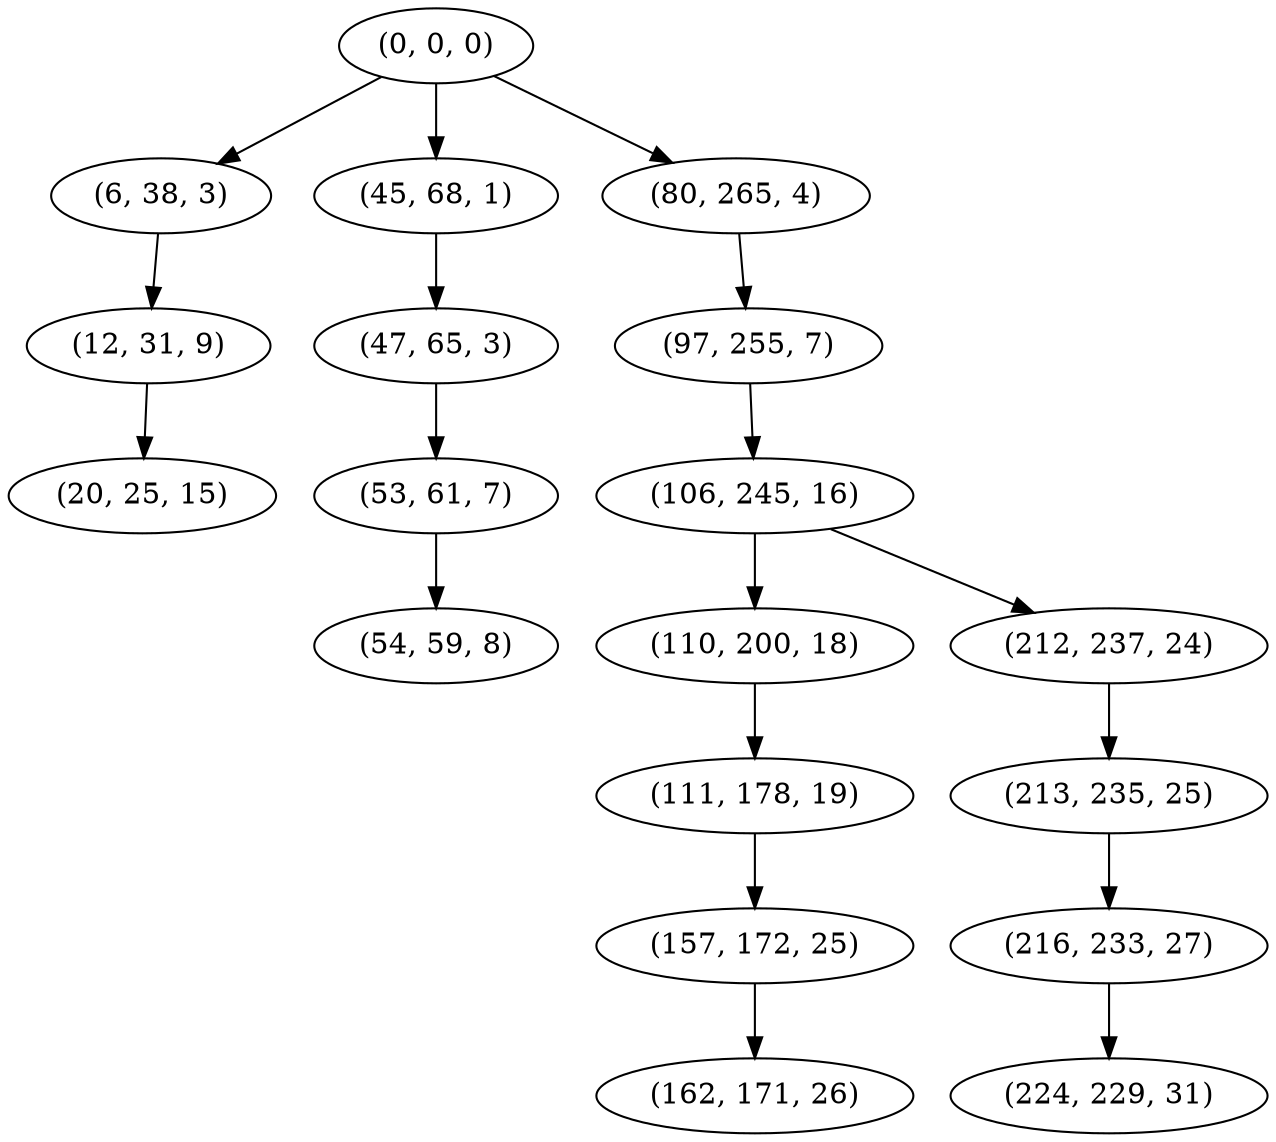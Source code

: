digraph tree {
    "(0, 0, 0)";
    "(6, 38, 3)";
    "(12, 31, 9)";
    "(20, 25, 15)";
    "(45, 68, 1)";
    "(47, 65, 3)";
    "(53, 61, 7)";
    "(54, 59, 8)";
    "(80, 265, 4)";
    "(97, 255, 7)";
    "(106, 245, 16)";
    "(110, 200, 18)";
    "(111, 178, 19)";
    "(157, 172, 25)";
    "(162, 171, 26)";
    "(212, 237, 24)";
    "(213, 235, 25)";
    "(216, 233, 27)";
    "(224, 229, 31)";
    "(0, 0, 0)" -> "(6, 38, 3)";
    "(0, 0, 0)" -> "(45, 68, 1)";
    "(0, 0, 0)" -> "(80, 265, 4)";
    "(6, 38, 3)" -> "(12, 31, 9)";
    "(12, 31, 9)" -> "(20, 25, 15)";
    "(45, 68, 1)" -> "(47, 65, 3)";
    "(47, 65, 3)" -> "(53, 61, 7)";
    "(53, 61, 7)" -> "(54, 59, 8)";
    "(80, 265, 4)" -> "(97, 255, 7)";
    "(97, 255, 7)" -> "(106, 245, 16)";
    "(106, 245, 16)" -> "(110, 200, 18)";
    "(106, 245, 16)" -> "(212, 237, 24)";
    "(110, 200, 18)" -> "(111, 178, 19)";
    "(111, 178, 19)" -> "(157, 172, 25)";
    "(157, 172, 25)" -> "(162, 171, 26)";
    "(212, 237, 24)" -> "(213, 235, 25)";
    "(213, 235, 25)" -> "(216, 233, 27)";
    "(216, 233, 27)" -> "(224, 229, 31)";
}
